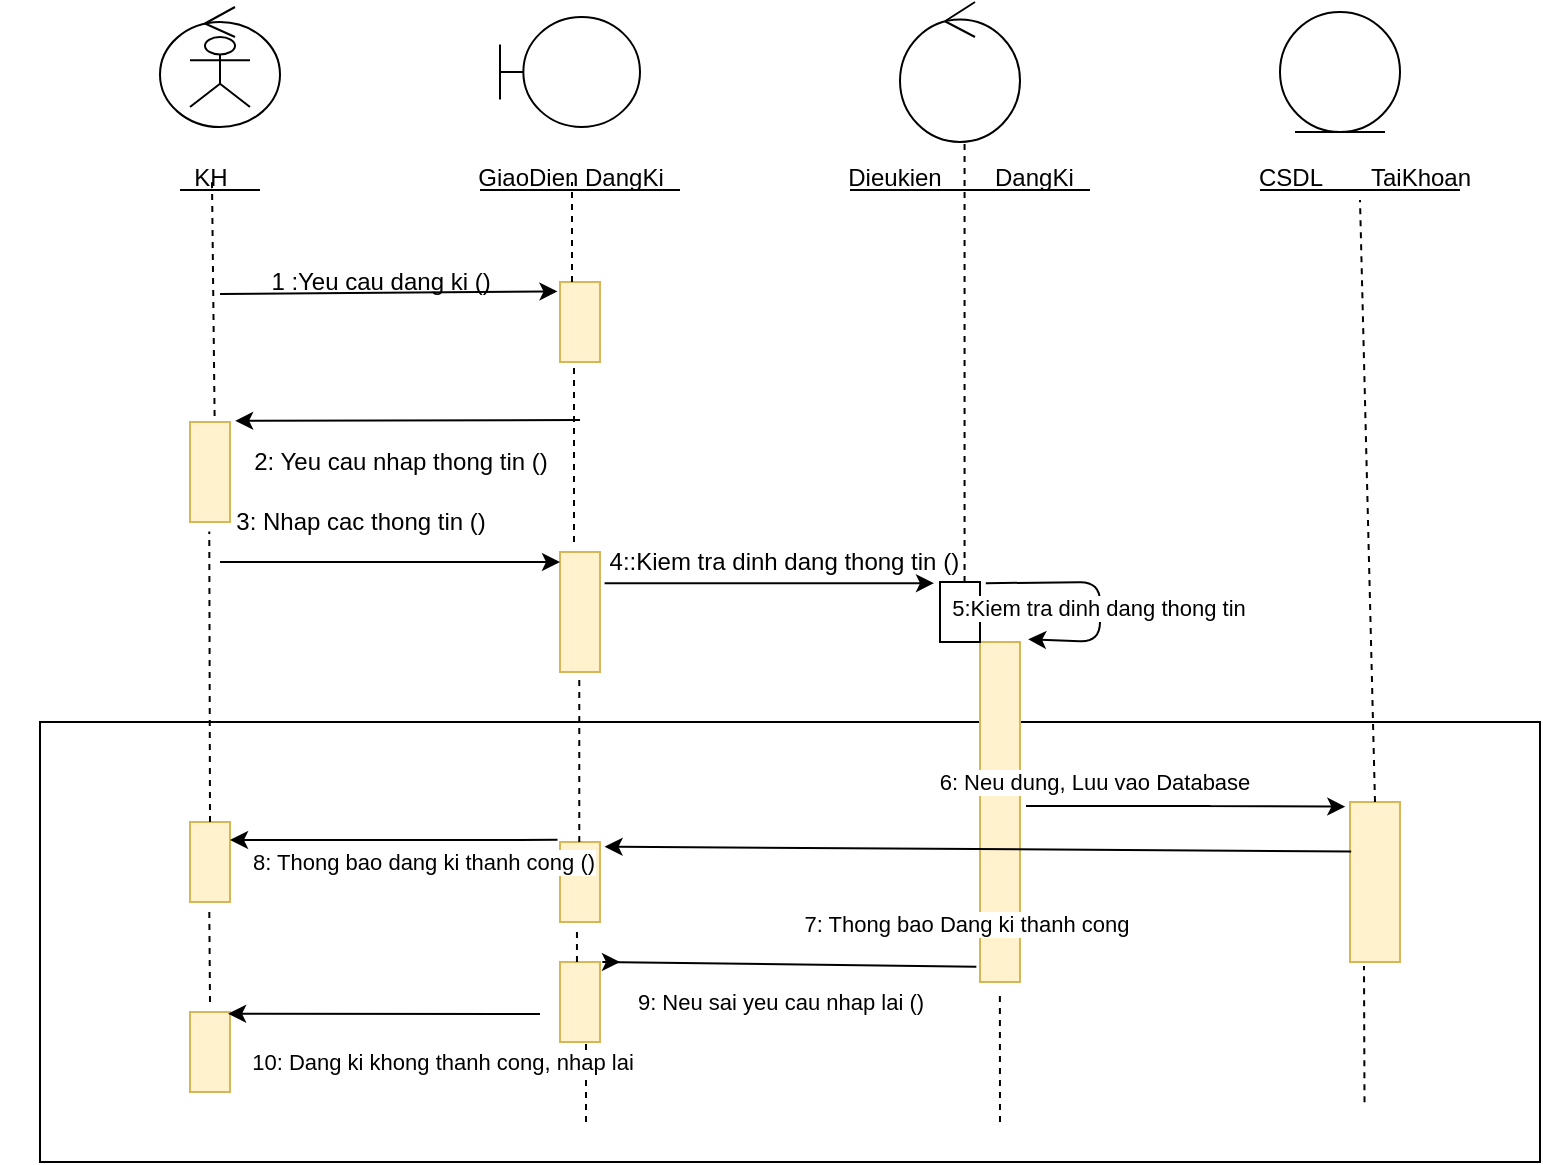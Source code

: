 <mxfile version="15.0.6" type="github" pages="2">
  <diagram id="An_nH-asYlKzCCh9bmCA" name="Page-1">
    <mxGraphModel dx="1113" dy="760" grid="1" gridSize="10" guides="1" tooltips="1" connect="1" arrows="1" fold="1" page="1" pageScale="1" pageWidth="827" pageHeight="1169" math="0" shadow="0">
      <root>
        <mxCell id="0" />
        <mxCell id="1" parent="0" />
        <mxCell id="emTTxlsoseDI7qeD5jnB-1" value="" style="shape=umlBoundary;whiteSpace=wrap;html=1;" vertex="1" parent="1">
          <mxGeometry x="290" y="67.5" width="70" height="55" as="geometry" />
        </mxCell>
        <mxCell id="emTTxlsoseDI7qeD5jnB-2" value="" style="ellipse;shape=umlControl;whiteSpace=wrap;html=1;" vertex="1" parent="1">
          <mxGeometry x="490" y="60" width="60" height="70" as="geometry" />
        </mxCell>
        <mxCell id="emTTxlsoseDI7qeD5jnB-3" value="" style="ellipse;shape=umlEntity;whiteSpace=wrap;html=1;" vertex="1" parent="1">
          <mxGeometry x="680" y="65" width="60" height="60" as="geometry" />
        </mxCell>
        <mxCell id="emTTxlsoseDI7qeD5jnB-4" value="" style="ellipse;shape=umlControl;whiteSpace=wrap;html=1;" vertex="1" parent="1">
          <mxGeometry x="120" y="62.5" width="60" height="60" as="geometry" />
        </mxCell>
        <mxCell id="emTTxlsoseDI7qeD5jnB-13" value="" style="shape=umlActor;verticalLabelPosition=bottom;verticalAlign=top;html=1;" vertex="1" parent="1">
          <mxGeometry x="135" y="77.5" width="30" height="35" as="geometry" />
        </mxCell>
        <mxCell id="emTTxlsoseDI7qeD5jnB-16" value="" style="line;strokeWidth=1;fillColor=none;align=left;verticalAlign=middle;spacingTop=-1;spacingLeft=3;spacingRight=3;rotatable=0;labelPosition=right;points=[];portConstraint=eastwest;" vertex="1" parent="1">
          <mxGeometry x="130" y="150" width="40" height="8" as="geometry" />
        </mxCell>
        <mxCell id="emTTxlsoseDI7qeD5jnB-17" value="&lt;font style=&quot;vertical-align: inherit&quot;&gt;&lt;font style=&quot;vertical-align: inherit&quot;&gt;KH&lt;/font&gt;&lt;/font&gt;" style="text;html=1;align=center;verticalAlign=middle;resizable=0;points=[];autosize=1;strokeColor=none;fillColor=none;" vertex="1" parent="1">
          <mxGeometry x="130" y="138" width="30" height="20" as="geometry" />
        </mxCell>
        <mxCell id="emTTxlsoseDI7qeD5jnB-18" value="" style="line;strokeWidth=1;fillColor=none;align=left;verticalAlign=middle;spacingTop=-1;spacingLeft=3;spacingRight=3;rotatable=0;labelPosition=right;points=[];portConstraint=eastwest;" vertex="1" parent="1">
          <mxGeometry x="280" y="150" width="100" height="8" as="geometry" />
        </mxCell>
        <mxCell id="emTTxlsoseDI7qeD5jnB-20" value="&lt;font style=&quot;vertical-align: inherit&quot;&gt;&lt;font style=&quot;vertical-align: inherit&quot;&gt;&lt;font style=&quot;vertical-align: inherit&quot;&gt;&lt;font style=&quot;vertical-align: inherit&quot;&gt;GiaoDien DangKi&lt;/font&gt;&lt;/font&gt;&lt;/font&gt;&lt;/font&gt;" style="text;html=1;align=center;verticalAlign=middle;resizable=0;points=[];autosize=1;strokeColor=none;fillColor=none;" vertex="1" parent="1">
          <mxGeometry x="270" y="138" width="110" height="20" as="geometry" />
        </mxCell>
        <mxCell id="emTTxlsoseDI7qeD5jnB-21" value="" style="line;strokeWidth=1;fillColor=none;align=left;verticalAlign=middle;spacingTop=-1;spacingLeft=3;spacingRight=3;rotatable=0;labelPosition=right;points=[];portConstraint=eastwest;" vertex="1" parent="1">
          <mxGeometry x="465" y="150" width="120" height="8" as="geometry" />
        </mxCell>
        <mxCell id="emTTxlsoseDI7qeD5jnB-22" value="&lt;font style=&quot;vertical-align: inherit&quot;&gt;&lt;font style=&quot;vertical-align: inherit&quot;&gt;Dieukien&amp;nbsp; &amp;nbsp; &amp;nbsp; &amp;nbsp; DangKi&lt;/font&gt;&lt;/font&gt;" style="text;html=1;align=center;verticalAlign=middle;resizable=0;points=[];autosize=1;strokeColor=none;fillColor=none;" vertex="1" parent="1">
          <mxGeometry x="455" y="138" width="130" height="20" as="geometry" />
        </mxCell>
        <mxCell id="emTTxlsoseDI7qeD5jnB-29" value="" style="line;strokeWidth=1;fillColor=none;align=left;verticalAlign=middle;spacingTop=-1;spacingLeft=3;spacingRight=3;rotatable=0;labelPosition=right;points=[];portConstraint=eastwest;" vertex="1" parent="1">
          <mxGeometry x="670" y="150" width="100" height="8" as="geometry" />
        </mxCell>
        <mxCell id="emTTxlsoseDI7qeD5jnB-30" value="&lt;font style=&quot;vertical-align: inherit&quot;&gt;&lt;font style=&quot;vertical-align: inherit&quot;&gt;CSDL&lt;/font&gt;&lt;/font&gt;" style="text;html=1;align=center;verticalAlign=middle;resizable=0;points=[];autosize=1;strokeColor=none;fillColor=none;" vertex="1" parent="1">
          <mxGeometry x="660" y="138" width="50" height="20" as="geometry" />
        </mxCell>
        <mxCell id="emTTxlsoseDI7qeD5jnB-31" value="&lt;font style=&quot;vertical-align: inherit&quot;&gt;&lt;font style=&quot;vertical-align: inherit&quot;&gt;&lt;font style=&quot;vertical-align: inherit&quot;&gt;&lt;font style=&quot;vertical-align: inherit&quot;&gt;TaiKhoan&lt;/font&gt;&lt;/font&gt;&lt;/font&gt;&lt;/font&gt;" style="text;html=1;align=center;verticalAlign=middle;resizable=0;points=[];autosize=1;strokeColor=none;fillColor=none;" vertex="1" parent="1">
          <mxGeometry x="715" y="138" width="70" height="20" as="geometry" />
        </mxCell>
        <mxCell id="emTTxlsoseDI7qeD5jnB-32" value="" style="html=1;" vertex="1" parent="1">
          <mxGeometry x="60" y="420" width="750" height="220" as="geometry" />
        </mxCell>
        <mxCell id="emTTxlsoseDI7qeD5jnB-33" value="" style="html=1;points=[];perimeter=orthogonalPerimeter;fillColor=#fff2cc;strokeColor=#d6b656;" vertex="1" parent="1">
          <mxGeometry x="715" y="460" width="25" height="80" as="geometry" />
        </mxCell>
        <mxCell id="emTTxlsoseDI7qeD5jnB-34" value="" style="endArrow=none;dashed=1;html=1;exitX=0.5;exitY=0;exitDx=0;exitDy=0;exitPerimeter=0;" edge="1" parent="1" source="emTTxlsoseDI7qeD5jnB-33">
          <mxGeometry width="50" height="50" relative="1" as="geometry">
            <mxPoint x="440" y="440" as="sourcePoint" />
            <mxPoint x="720" y="159" as="targetPoint" />
          </mxGeometry>
        </mxCell>
        <mxCell id="emTTxlsoseDI7qeD5jnB-35" value="" style="endArrow=none;dashed=1;html=1;exitX=0.883;exitY=0.864;exitDx=0;exitDy=0;exitPerimeter=0;" edge="1" parent="1" source="emTTxlsoseDI7qeD5jnB-32">
          <mxGeometry width="50" height="50" relative="1" as="geometry">
            <mxPoint x="440" y="440" as="sourcePoint" />
            <mxPoint x="722" y="542" as="targetPoint" />
          </mxGeometry>
        </mxCell>
        <mxCell id="emTTxlsoseDI7qeD5jnB-36" value="" style="html=1;points=[];perimeter=orthogonalPerimeter;fillColor=#fff2cc;strokeColor=#d6b656;" vertex="1" parent="1">
          <mxGeometry x="530" y="380" width="20" height="170" as="geometry" />
        </mxCell>
        <mxCell id="emTTxlsoseDI7qeD5jnB-40" value="" style="html=1;points=[];perimeter=orthogonalPerimeter;" vertex="1" parent="1">
          <mxGeometry x="510" y="350" width="20" height="30" as="geometry" />
        </mxCell>
        <mxCell id="emTTxlsoseDI7qeD5jnB-41" value="" style="endArrow=none;dashed=1;html=1;entryX=0.538;entryY=1.008;entryDx=0;entryDy=0;entryPerimeter=0;" edge="1" parent="1" source="emTTxlsoseDI7qeD5jnB-40" target="emTTxlsoseDI7qeD5jnB-2">
          <mxGeometry width="50" height="50" relative="1" as="geometry">
            <mxPoint x="440" y="450" as="sourcePoint" />
            <mxPoint x="490" y="400" as="targetPoint" />
          </mxGeometry>
        </mxCell>
        <mxCell id="emTTxlsoseDI7qeD5jnB-42" value="" style="endArrow=none;dashed=1;html=1;entryX=0.497;entryY=1.025;entryDx=0;entryDy=0;entryPerimeter=0;" edge="1" parent="1" target="emTTxlsoseDI7qeD5jnB-36">
          <mxGeometry width="50" height="50" relative="1" as="geometry">
            <mxPoint x="540" y="620" as="sourcePoint" />
            <mxPoint x="490" y="400" as="targetPoint" />
          </mxGeometry>
        </mxCell>
        <mxCell id="emTTxlsoseDI7qeD5jnB-43" value="" style="html=1;points=[];perimeter=orthogonalPerimeter;fillColor=#fff2cc;strokeColor=#d6b656;" vertex="1" parent="1">
          <mxGeometry x="320" y="200" width="20" height="40" as="geometry" />
        </mxCell>
        <mxCell id="emTTxlsoseDI7qeD5jnB-45" value="" style="html=1;points=[];perimeter=orthogonalPerimeter;fillColor=#fff2cc;strokeColor=#d6b656;" vertex="1" parent="1">
          <mxGeometry x="320" y="335" width="20" height="60" as="geometry" />
        </mxCell>
        <mxCell id="emTTxlsoseDI7qeD5jnB-46" value="" style="html=1;points=[];perimeter=orthogonalPerimeter;fillColor=#fff2cc;strokeColor=#d6b656;" vertex="1" parent="1">
          <mxGeometry x="320" y="480" width="20" height="40" as="geometry" />
        </mxCell>
        <mxCell id="emTTxlsoseDI7qeD5jnB-47" value="" style="html=1;points=[];perimeter=orthogonalPerimeter;fillColor=#fff2cc;strokeColor=#d6b656;" vertex="1" parent="1">
          <mxGeometry x="320" y="540" width="20" height="40" as="geometry" />
        </mxCell>
        <mxCell id="emTTxlsoseDI7qeD5jnB-48" value="" style="html=1;points=[];perimeter=orthogonalPerimeter;fillColor=#fff2cc;strokeColor=#d6b656;" vertex="1" parent="1">
          <mxGeometry x="135" y="270" width="20" height="50" as="geometry" />
        </mxCell>
        <mxCell id="emTTxlsoseDI7qeD5jnB-49" value="" style="html=1;points=[];perimeter=orthogonalPerimeter;fillColor=#fff2cc;strokeColor=#d6b656;" vertex="1" parent="1">
          <mxGeometry x="135" y="470" width="20" height="40" as="geometry" />
        </mxCell>
        <mxCell id="emTTxlsoseDI7qeD5jnB-50" value="" style="html=1;points=[];perimeter=orthogonalPerimeter;fillColor=#fff2cc;strokeColor=#d6b656;" vertex="1" parent="1">
          <mxGeometry x="135" y="565" width="20" height="40" as="geometry" />
        </mxCell>
        <mxCell id="emTTxlsoseDI7qeD5jnB-51" value="" style="endArrow=none;dashed=1;html=1;" edge="1" parent="1">
          <mxGeometry width="50" height="50" relative="1" as="geometry">
            <mxPoint x="327" y="330" as="sourcePoint" />
            <mxPoint x="327" y="241" as="targetPoint" />
          </mxGeometry>
        </mxCell>
        <mxCell id="emTTxlsoseDI7qeD5jnB-52" value="" style="endArrow=none;dashed=1;html=1;" edge="1" parent="1">
          <mxGeometry width="50" height="50" relative="1" as="geometry">
            <mxPoint x="326" y="200" as="sourcePoint" />
            <mxPoint x="326" y="150" as="targetPoint" />
          </mxGeometry>
        </mxCell>
        <mxCell id="emTTxlsoseDI7qeD5jnB-53" value="" style="endArrow=none;dashed=1;html=1;entryX=0.482;entryY=1.059;entryDx=0;entryDy=0;entryPerimeter=0;" edge="1" parent="1" source="emTTxlsoseDI7qeD5jnB-46" target="emTTxlsoseDI7qeD5jnB-45">
          <mxGeometry width="50" height="50" relative="1" as="geometry">
            <mxPoint x="450" y="480" as="sourcePoint" />
            <mxPoint x="500" y="430" as="targetPoint" />
          </mxGeometry>
        </mxCell>
        <mxCell id="emTTxlsoseDI7qeD5jnB-56" value="" style="endArrow=none;dashed=1;html=1;entryX=0.424;entryY=1.059;entryDx=0;entryDy=0;entryPerimeter=0;" edge="1" parent="1" source="emTTxlsoseDI7qeD5jnB-47" target="emTTxlsoseDI7qeD5jnB-46">
          <mxGeometry width="50" height="50" relative="1" as="geometry">
            <mxPoint x="450" y="480" as="sourcePoint" />
            <mxPoint x="500" y="430" as="targetPoint" />
          </mxGeometry>
        </mxCell>
        <mxCell id="emTTxlsoseDI7qeD5jnB-57" value="" style="endArrow=none;dashed=1;html=1;" edge="1" parent="1">
          <mxGeometry width="50" height="50" relative="1" as="geometry">
            <mxPoint x="333" y="620" as="sourcePoint" />
            <mxPoint x="333" y="580" as="targetPoint" />
          </mxGeometry>
        </mxCell>
        <mxCell id="emTTxlsoseDI7qeD5jnB-58" value="" style="endArrow=none;dashed=1;html=1;exitX=0.615;exitY=-0.059;exitDx=0;exitDy=0;exitPerimeter=0;" edge="1" parent="1" source="emTTxlsoseDI7qeD5jnB-48">
          <mxGeometry width="50" height="50" relative="1" as="geometry">
            <mxPoint x="370" y="480" as="sourcePoint" />
            <mxPoint x="146" y="150" as="targetPoint" />
          </mxGeometry>
        </mxCell>
        <mxCell id="emTTxlsoseDI7qeD5jnB-59" value="" style="endArrow=none;dashed=1;html=1;entryX=0.482;entryY=1.094;entryDx=0;entryDy=0;entryPerimeter=0;" edge="1" parent="1" target="emTTxlsoseDI7qeD5jnB-48">
          <mxGeometry width="50" height="50" relative="1" as="geometry">
            <mxPoint x="145" y="470" as="sourcePoint" />
            <mxPoint x="420" y="430" as="targetPoint" />
          </mxGeometry>
        </mxCell>
        <mxCell id="emTTxlsoseDI7qeD5jnB-60" value="" style="endArrow=none;dashed=1;html=1;entryX=0.482;entryY=1.074;entryDx=0;entryDy=0;entryPerimeter=0;" edge="1" parent="1" target="emTTxlsoseDI7qeD5jnB-49">
          <mxGeometry width="50" height="50" relative="1" as="geometry">
            <mxPoint x="145" y="560" as="sourcePoint" />
            <mxPoint x="410" y="430" as="targetPoint" />
          </mxGeometry>
        </mxCell>
        <mxCell id="emTTxlsoseDI7qeD5jnB-63" value="" style="endArrow=classic;html=1;entryX=-0.062;entryY=0.118;entryDx=0;entryDy=0;entryPerimeter=0;" edge="1" parent="1" target="emTTxlsoseDI7qeD5jnB-43">
          <mxGeometry width="50" height="50" relative="1" as="geometry">
            <mxPoint x="150" y="206" as="sourcePoint" />
            <mxPoint x="410" y="330" as="targetPoint" />
          </mxGeometry>
        </mxCell>
        <mxCell id="emTTxlsoseDI7qeD5jnB-64" value="" style="endArrow=classic;html=1;entryX=1.129;entryY=-0.012;entryDx=0;entryDy=0;entryPerimeter=0;" edge="1" parent="1" target="emTTxlsoseDI7qeD5jnB-48">
          <mxGeometry width="50" height="50" relative="1" as="geometry">
            <mxPoint x="330" y="269" as="sourcePoint" />
            <mxPoint x="390" y="330" as="targetPoint" />
          </mxGeometry>
        </mxCell>
        <mxCell id="emTTxlsoseDI7qeD5jnB-65" value="" style="endArrow=classic;html=1;" edge="1" parent="1">
          <mxGeometry width="50" height="50" relative="1" as="geometry">
            <mxPoint x="150" y="340" as="sourcePoint" />
            <mxPoint x="320" y="340" as="targetPoint" />
          </mxGeometry>
        </mxCell>
        <mxCell id="emTTxlsoseDI7qeD5jnB-66" value="" style="endArrow=classic;html=1;entryX=-0.15;entryY=0.02;entryDx=0;entryDy=0;entryPerimeter=0;exitX=1.115;exitY=0.26;exitDx=0;exitDy=0;exitPerimeter=0;" edge="1" parent="1" source="emTTxlsoseDI7qeD5jnB-45" target="emTTxlsoseDI7qeD5jnB-40">
          <mxGeometry width="50" height="50" relative="1" as="geometry">
            <mxPoint x="340" y="380" as="sourcePoint" />
            <mxPoint x="390" y="330" as="targetPoint" />
          </mxGeometry>
        </mxCell>
        <mxCell id="emTTxlsoseDI7qeD5jnB-67" value="" style="endArrow=classic;html=1;exitX=1.144;exitY=0.02;exitDx=0;exitDy=0;exitPerimeter=0;entryX=1.203;entryY=-0.008;entryDx=0;entryDy=0;entryPerimeter=0;" edge="1" parent="1" source="emTTxlsoseDI7qeD5jnB-40" target="emTTxlsoseDI7qeD5jnB-36">
          <mxGeometry width="50" height="50" relative="1" as="geometry">
            <mxPoint x="340" y="380" as="sourcePoint" />
            <mxPoint x="670" y="365" as="targetPoint" />
            <Array as="points">
              <mxPoint x="590" y="350" />
              <mxPoint x="590" y="380" />
            </Array>
          </mxGeometry>
        </mxCell>
        <mxCell id="emTTxlsoseDI7qeD5jnB-82" value="&lt;font style=&quot;vertical-align: inherit&quot;&gt;&lt;font style=&quot;vertical-align: inherit&quot;&gt;5:Kiem tra dinh dang thong tin&lt;/font&gt;&lt;/font&gt;" style="edgeLabel;html=1;align=center;verticalAlign=middle;resizable=0;points=[];" vertex="1" connectable="0" parent="emTTxlsoseDI7qeD5jnB-67">
          <mxGeometry x="0.129" y="-1" relative="1" as="geometry">
            <mxPoint as="offset" />
          </mxGeometry>
        </mxCell>
        <mxCell id="emTTxlsoseDI7qeD5jnB-68" value="" style="endArrow=classic;html=1;exitX=-0.062;exitY=-0.029;exitDx=0;exitDy=0;exitPerimeter=0;" edge="1" parent="1" source="emTTxlsoseDI7qeD5jnB-46" target="emTTxlsoseDI7qeD5jnB-49">
          <mxGeometry width="50" height="50" relative="1" as="geometry">
            <mxPoint x="313" y="470" as="sourcePoint" />
            <mxPoint x="330" y="350" as="targetPoint" />
            <Array as="points">
              <mxPoint x="290" y="479" />
            </Array>
          </mxGeometry>
        </mxCell>
        <mxCell id="emTTxlsoseDI7qeD5jnB-88" value="&lt;font style=&quot;vertical-align: inherit&quot;&gt;&lt;font style=&quot;vertical-align: inherit&quot;&gt;&lt;font style=&quot;vertical-align: inherit&quot;&gt;&lt;font style=&quot;vertical-align: inherit&quot;&gt;&amp;nbsp;8: Thong bao dang ki thanh cong ()&lt;/font&gt;&lt;/font&gt;&lt;/font&gt;&lt;/font&gt;" style="edgeLabel;html=1;align=center;verticalAlign=middle;resizable=0;points=[];" vertex="1" connectable="0" parent="emTTxlsoseDI7qeD5jnB-68">
          <mxGeometry x="0.624" y="-1" relative="1" as="geometry">
            <mxPoint x="64" y="12" as="offset" />
          </mxGeometry>
        </mxCell>
        <mxCell id="emTTxlsoseDI7qeD5jnB-71" value="" style="endArrow=classic;html=1;entryX=0.953;entryY=0.022;entryDx=0;entryDy=0;entryPerimeter=0;" edge="1" parent="1" target="emTTxlsoseDI7qeD5jnB-50">
          <mxGeometry width="50" height="50" relative="1" as="geometry">
            <mxPoint x="310" y="566" as="sourcePoint" />
            <mxPoint x="310" y="310" as="targetPoint" />
          </mxGeometry>
        </mxCell>
        <mxCell id="emTTxlsoseDI7qeD5jnB-87" value="&lt;font style=&quot;vertical-align: inherit&quot;&gt;&lt;font style=&quot;vertical-align: inherit&quot;&gt;10: Dang ki khong thanh cong, nhap lai&lt;/font&gt;&lt;/font&gt;" style="edgeLabel;html=1;align=center;verticalAlign=middle;resizable=0;points=[];" vertex="1" connectable="0" parent="emTTxlsoseDI7qeD5jnB-71">
          <mxGeometry x="0.442" relative="1" as="geometry">
            <mxPoint x="63" y="24" as="offset" />
          </mxGeometry>
        </mxCell>
        <mxCell id="emTTxlsoseDI7qeD5jnB-72" value="&lt;font style=&quot;vertical-align: inherit&quot;&gt;&lt;font style=&quot;vertical-align: inherit&quot;&gt;&lt;font style=&quot;vertical-align: inherit&quot;&gt;&lt;font style=&quot;vertical-align: inherit&quot;&gt;&lt;font style=&quot;vertical-align: inherit&quot;&gt;&lt;font style=&quot;vertical-align: inherit&quot;&gt;&lt;font style=&quot;vertical-align: inherit&quot;&gt;&lt;font style=&quot;vertical-align: inherit&quot;&gt;&lt;font style=&quot;vertical-align: inherit&quot;&gt;&lt;font style=&quot;vertical-align: inherit&quot;&gt;6: Neu dung, Luu vao Database&lt;/font&gt;&lt;/font&gt;&lt;/font&gt;&lt;/font&gt;&lt;/font&gt;&lt;/font&gt;&lt;/font&gt;&lt;/font&gt;&lt;/font&gt;&lt;/font&gt;" style="endArrow=classic;html=1;entryX=-0.094;entryY=0.029;entryDx=0;entryDy=0;entryPerimeter=0;" edge="1" parent="1" target="emTTxlsoseDI7qeD5jnB-33">
          <mxGeometry x="-0.665" y="12" width="50" height="50" relative="1" as="geometry">
            <mxPoint x="553" y="462" as="sourcePoint" />
            <mxPoint x="310" y="310" as="targetPoint" />
            <Array as="points">
              <mxPoint x="650" y="462" />
              <mxPoint x="630" y="462" />
            </Array>
            <mxPoint as="offset" />
          </mxGeometry>
        </mxCell>
        <mxCell id="emTTxlsoseDI7qeD5jnB-73" value="" style="endArrow=classic;html=1;entryX=1.115;entryY=0.059;entryDx=0;entryDy=0;entryPerimeter=0;exitX=0.024;exitY=0.309;exitDx=0;exitDy=0;exitPerimeter=0;" edge="1" parent="1" source="emTTxlsoseDI7qeD5jnB-33" target="emTTxlsoseDI7qeD5jnB-46">
          <mxGeometry width="50" height="50" relative="1" as="geometry">
            <mxPoint x="715" y="490" as="sourcePoint" />
            <mxPoint x="310" y="310" as="targetPoint" />
          </mxGeometry>
        </mxCell>
        <mxCell id="emTTxlsoseDI7qeD5jnB-74" value="" style="endArrow=classic;html=1;exitX=-0.091;exitY=0.955;exitDx=0;exitDy=0;exitPerimeter=0;" edge="1" parent="1" source="emTTxlsoseDI7qeD5jnB-36">
          <mxGeometry width="50" height="50" relative="1" as="geometry">
            <mxPoint x="538" y="540" as="sourcePoint" />
            <mxPoint x="350" y="540" as="targetPoint" />
            <Array as="points">
              <mxPoint x="340" y="540" />
            </Array>
          </mxGeometry>
        </mxCell>
        <mxCell id="emTTxlsoseDI7qeD5jnB-85" value="&lt;font style=&quot;vertical-align: inherit&quot;&gt;&lt;font style=&quot;vertical-align: inherit&quot;&gt;&lt;font style=&quot;vertical-align: inherit&quot;&gt;&lt;font style=&quot;vertical-align: inherit&quot;&gt;&lt;font style=&quot;vertical-align: inherit&quot;&gt;&lt;font style=&quot;vertical-align: inherit&quot;&gt;7: Thong bao Dang ki thanh cong&lt;/font&gt;&lt;/font&gt;&lt;/font&gt;&lt;/font&gt;&lt;/font&gt;&lt;/font&gt;" style="edgeLabel;html=1;align=center;verticalAlign=middle;resizable=0;points=[];" vertex="1" connectable="0" parent="emTTxlsoseDI7qeD5jnB-74">
          <mxGeometry x="0.3" relative="1" as="geometry">
            <mxPoint x="124" y="-20" as="offset" />
          </mxGeometry>
        </mxCell>
        <mxCell id="emTTxlsoseDI7qeD5jnB-86" value="&lt;font style=&quot;vertical-align: inherit&quot;&gt;&lt;font style=&quot;vertical-align: inherit&quot;&gt;&lt;font style=&quot;vertical-align: inherit&quot;&gt;&lt;font style=&quot;vertical-align: inherit&quot;&gt;9: Neu sai yeu cau nhap lai ()&lt;/font&gt;&lt;/font&gt;&lt;/font&gt;&lt;/font&gt;" style="edgeLabel;html=1;align=center;verticalAlign=middle;resizable=0;points=[];" vertex="1" connectable="0" parent="emTTxlsoseDI7qeD5jnB-74">
          <mxGeometry x="0.449" y="-1" relative="1" as="geometry">
            <mxPoint x="45" y="20" as="offset" />
          </mxGeometry>
        </mxCell>
        <mxCell id="emTTxlsoseDI7qeD5jnB-76" value="&lt;font style=&quot;vertical-align: inherit&quot;&gt;&lt;font style=&quot;vertical-align: inherit&quot;&gt;1 :Yeu cau dang ki ()&lt;/font&gt;&lt;/font&gt;" style="text;html=1;align=center;verticalAlign=middle;resizable=0;points=[];autosize=1;strokeColor=none;fillColor=none;" vertex="1" parent="1">
          <mxGeometry x="165" y="190" width="130" height="20" as="geometry" />
        </mxCell>
        <mxCell id="emTTxlsoseDI7qeD5jnB-77" value="&lt;font style=&quot;vertical-align: inherit&quot;&gt;&lt;font style=&quot;vertical-align: inherit&quot;&gt;&lt;font style=&quot;vertical-align: inherit&quot;&gt;&lt;font style=&quot;vertical-align: inherit&quot;&gt;&amp;nbsp; &amp;nbsp; &amp;nbsp; &amp;nbsp; &amp;nbsp; &amp;nbsp; &amp;nbsp; &amp;nbsp; &amp;nbsp; &amp;nbsp; &amp;nbsp; &amp;nbsp; &amp;nbsp; &amp;nbsp; &amp;nbsp; &amp;nbsp; &amp;nbsp; &amp;nbsp; 2: Yeu cau nhap thong tin ()&lt;/font&gt;&lt;/font&gt;&lt;/font&gt;&lt;/font&gt;" style="text;html=1;align=center;verticalAlign=middle;resizable=0;points=[];autosize=1;strokeColor=none;fillColor=none;" vertex="1" parent="1">
          <mxGeometry x="40" y="280" width="280" height="20" as="geometry" />
        </mxCell>
        <mxCell id="emTTxlsoseDI7qeD5jnB-80" value="&lt;font style=&quot;vertical-align: inherit&quot;&gt;&lt;font style=&quot;vertical-align: inherit&quot;&gt;&lt;font style=&quot;vertical-align: inherit&quot;&gt;&lt;font style=&quot;vertical-align: inherit&quot;&gt;&lt;font style=&quot;vertical-align: inherit&quot;&gt;&lt;font style=&quot;vertical-align: inherit&quot;&gt;&lt;font style=&quot;vertical-align: inherit&quot;&gt;&lt;font style=&quot;vertical-align: inherit&quot;&gt;&lt;font style=&quot;vertical-align: inherit&quot;&gt;&lt;font style=&quot;vertical-align: inherit&quot;&gt;&lt;font style=&quot;vertical-align: inherit&quot;&gt;&lt;font style=&quot;vertical-align: inherit&quot;&gt;3: Nhap cac thong tin ()&lt;/font&gt;&lt;/font&gt;&lt;/font&gt;&lt;/font&gt;&lt;/font&gt;&lt;/font&gt;&lt;/font&gt;&lt;/font&gt;&lt;/font&gt;&lt;/font&gt;&lt;/font&gt;&lt;/font&gt;" style="text;html=1;align=center;verticalAlign=middle;resizable=0;points=[];autosize=1;strokeColor=none;fillColor=none;" vertex="1" parent="1">
          <mxGeometry x="150" y="310" width="140" height="20" as="geometry" />
        </mxCell>
        <mxCell id="emTTxlsoseDI7qeD5jnB-81" value="&lt;font style=&quot;vertical-align: inherit&quot;&gt;&lt;font style=&quot;vertical-align: inherit&quot;&gt;&amp;nbsp; &amp;nbsp; &amp;nbsp; &amp;nbsp; &amp;nbsp; &amp;nbsp; &amp;nbsp; &amp;nbsp; &amp;nbsp; &amp;nbsp; &amp;nbsp; &amp;nbsp; &amp;nbsp; &amp;nbsp; &amp;nbsp; &amp;nbsp;4::Kiem tra dinh dang thong tin ()&lt;/font&gt;&lt;/font&gt;" style="text;html=1;align=center;verticalAlign=middle;resizable=0;points=[];autosize=1;strokeColor=none;fillColor=none;" vertex="1" parent="1">
          <mxGeometry x="235" y="330" width="290" height="20" as="geometry" />
        </mxCell>
      </root>
    </mxGraphModel>
  </diagram>
  <diagram id="tJQT0tR47n3e1HN7ZD_G" name="Page-2">
    <mxGraphModel dx="946" dy="646" grid="1" gridSize="10" guides="1" tooltips="1" connect="1" arrows="1" fold="1" page="1" pageScale="1" pageWidth="827" pageHeight="1169" math="0" shadow="0">
      <root>
        <mxCell id="pO1RDkfc2_XqZQkuJAZG-0" />
        <mxCell id="pO1RDkfc2_XqZQkuJAZG-1" parent="pO1RDkfc2_XqZQkuJAZG-0" />
      </root>
    </mxGraphModel>
  </diagram>
</mxfile>
